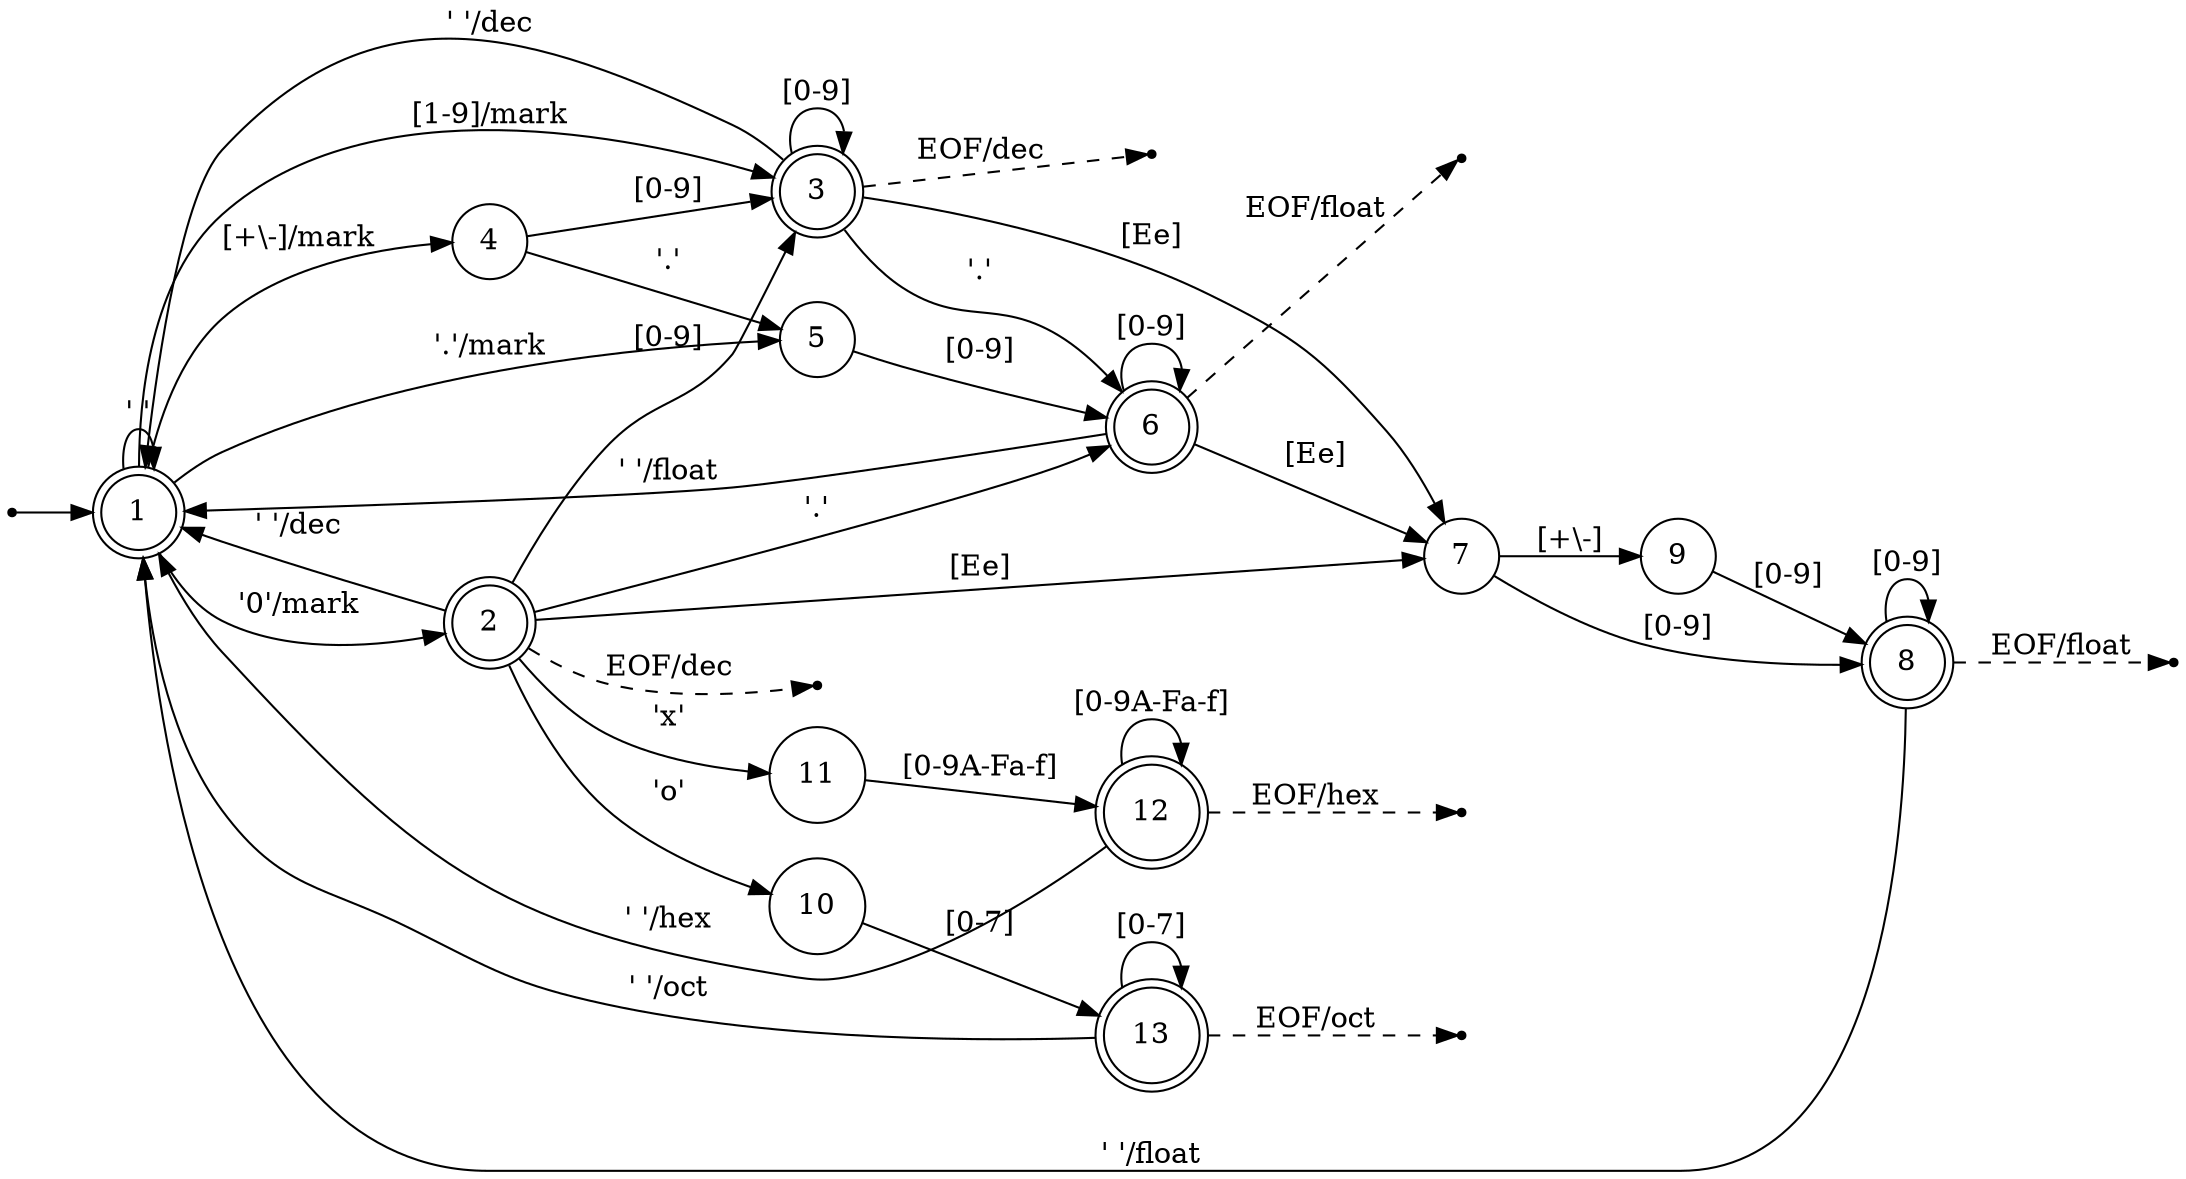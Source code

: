 digraph {
  graph [ rankdir = LR ];
  start -> 1;
  start [ shape = point ];
  1 [ shape = doublecircle ];
  1 -> 1 [ label = "' '" ];
  1 -> 2 [ label = "'0'/mark" ];
  1 -> 3 [ label = "[1-9]/mark" ];
  1 -> 4 [ label = "[+\\-]/mark" ];
  1 -> 5 [ label = "'.'/mark" ];
  5 [ shape = circle ];
  5 -> 6 [ label = "[0-9]" ];
  6 [ shape = doublecircle ];
  6 -> 7 [ label = "[Ee]" ];
  6 -> 6 [ label = "[0-9]" ];
  6 -> 1 [ label = "' '/float" ];
  eof6 [ shape = point ];
  6 -> eof6 [ label = "EOF/float", style = dashed ];
  7 [ shape = circle ];
  7 -> 8 [ label = "[0-9]" ];
  7 -> 9 [ label = "[+\\-]" ];
  9 [ shape = circle ];
  9 -> 8 [ label = "[0-9]" ];
  8 [ shape = doublecircle ];
  8 -> 1 [ label = "' '/float" ];
  8 -> 8 [ label = "[0-9]" ];
  eof8 [ shape = point ];
  8 -> eof8 [ label = "EOF/float", style = dashed ];
  4 [ shape = circle ];
  4 -> 3 [ label = "[0-9]" ];
  4 -> 5 [ label = "'.'" ];
  3 [ shape = doublecircle ];
  3 -> 1 [ label = "' '/dec" ];
  3 -> 3 [ label = "[0-9]" ];
  3 -> 6 [ label = "'.'" ];
  3 -> 7 [ label = "[Ee]" ];
  eof3 [ shape = point ];
  3 -> eof3 [ label = "EOF/dec", style = dashed ];
  2 [ shape = doublecircle ];
  2 -> 10 [ label = "'o'" ];
  2 -> 1 [ label = "' '/dec" ];
  2 -> 3 [ label = "[0-9]" ];
  2 -> 11 [ label = "'x'" ];
  2 -> 6 [ label = "'.'" ];
  2 -> 7 [ label = "[Ee]" ];
  eof2 [ shape = point ];
  2 -> eof2 [ label = "EOF/dec", style = dashed ];
  11 [ shape = circle ];
  11 -> 12 [ label = "[0-9A-Fa-f]" ];
  12 [ shape = doublecircle ];
  12 -> 1 [ label = "' '/hex" ];
  12 -> 12 [ label = "[0-9A-Fa-f]" ];
  eof12 [ shape = point ];
  12 -> eof12 [ label = "EOF/hex", style = dashed ];
  10 [ shape = circle ];
  10 -> 13 [ label = "[0-7]" ];
  13 [ shape = doublecircle ];
  13 -> 1 [ label = "' '/oct" ];
  13 -> 13 [ label = "[0-7]" ];
  eof13 [ shape = point ];
  13 -> eof13 [ label = "EOF/oct", style = dashed ];
}
